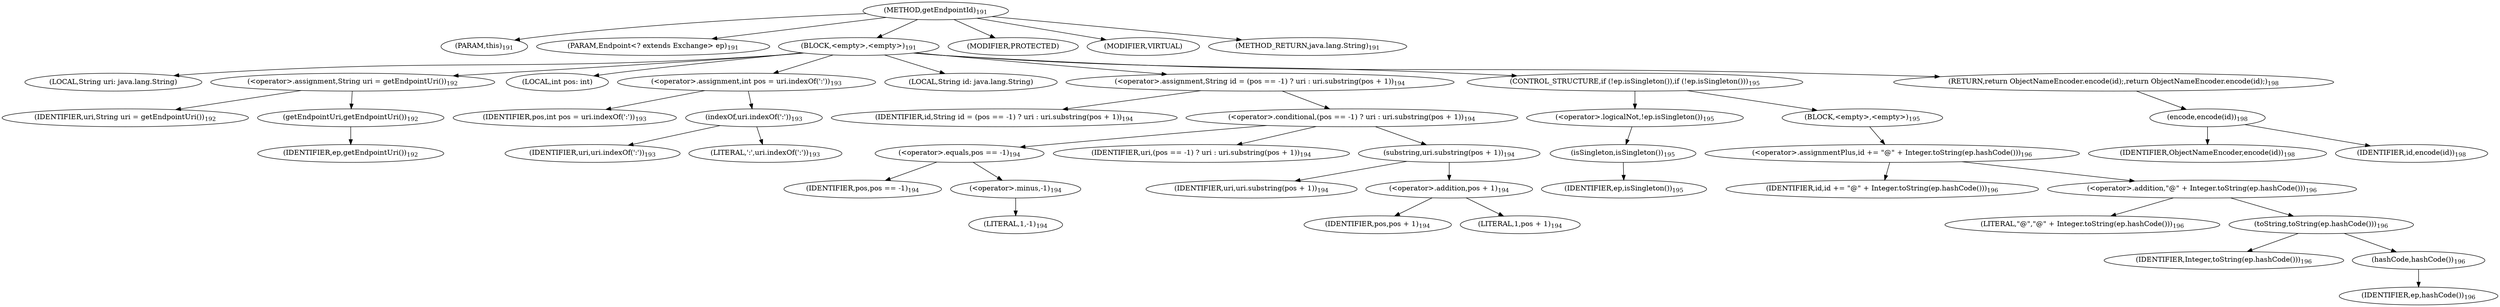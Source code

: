 digraph "getEndpointId" {  
"672" [label = <(METHOD,getEndpointId)<SUB>191</SUB>> ]
"673" [label = <(PARAM,this)<SUB>191</SUB>> ]
"674" [label = <(PARAM,Endpoint&lt;? extends Exchange&gt; ep)<SUB>191</SUB>> ]
"675" [label = <(BLOCK,&lt;empty&gt;,&lt;empty&gt;)<SUB>191</SUB>> ]
"676" [label = <(LOCAL,String uri: java.lang.String)> ]
"677" [label = <(&lt;operator&gt;.assignment,String uri = getEndpointUri())<SUB>192</SUB>> ]
"678" [label = <(IDENTIFIER,uri,String uri = getEndpointUri())<SUB>192</SUB>> ]
"679" [label = <(getEndpointUri,getEndpointUri())<SUB>192</SUB>> ]
"680" [label = <(IDENTIFIER,ep,getEndpointUri())<SUB>192</SUB>> ]
"681" [label = <(LOCAL,int pos: int)> ]
"682" [label = <(&lt;operator&gt;.assignment,int pos = uri.indexOf(':'))<SUB>193</SUB>> ]
"683" [label = <(IDENTIFIER,pos,int pos = uri.indexOf(':'))<SUB>193</SUB>> ]
"684" [label = <(indexOf,uri.indexOf(':'))<SUB>193</SUB>> ]
"685" [label = <(IDENTIFIER,uri,uri.indexOf(':'))<SUB>193</SUB>> ]
"686" [label = <(LITERAL,':',uri.indexOf(':'))<SUB>193</SUB>> ]
"687" [label = <(LOCAL,String id: java.lang.String)> ]
"688" [label = <(&lt;operator&gt;.assignment,String id = (pos == -1) ? uri : uri.substring(pos + 1))<SUB>194</SUB>> ]
"689" [label = <(IDENTIFIER,id,String id = (pos == -1) ? uri : uri.substring(pos + 1))<SUB>194</SUB>> ]
"690" [label = <(&lt;operator&gt;.conditional,(pos == -1) ? uri : uri.substring(pos + 1))<SUB>194</SUB>> ]
"691" [label = <(&lt;operator&gt;.equals,pos == -1)<SUB>194</SUB>> ]
"692" [label = <(IDENTIFIER,pos,pos == -1)<SUB>194</SUB>> ]
"693" [label = <(&lt;operator&gt;.minus,-1)<SUB>194</SUB>> ]
"694" [label = <(LITERAL,1,-1)<SUB>194</SUB>> ]
"695" [label = <(IDENTIFIER,uri,(pos == -1) ? uri : uri.substring(pos + 1))<SUB>194</SUB>> ]
"696" [label = <(substring,uri.substring(pos + 1))<SUB>194</SUB>> ]
"697" [label = <(IDENTIFIER,uri,uri.substring(pos + 1))<SUB>194</SUB>> ]
"698" [label = <(&lt;operator&gt;.addition,pos + 1)<SUB>194</SUB>> ]
"699" [label = <(IDENTIFIER,pos,pos + 1)<SUB>194</SUB>> ]
"700" [label = <(LITERAL,1,pos + 1)<SUB>194</SUB>> ]
"701" [label = <(CONTROL_STRUCTURE,if (!ep.isSingleton()),if (!ep.isSingleton()))<SUB>195</SUB>> ]
"702" [label = <(&lt;operator&gt;.logicalNot,!ep.isSingleton())<SUB>195</SUB>> ]
"703" [label = <(isSingleton,isSingleton())<SUB>195</SUB>> ]
"704" [label = <(IDENTIFIER,ep,isSingleton())<SUB>195</SUB>> ]
"705" [label = <(BLOCK,&lt;empty&gt;,&lt;empty&gt;)<SUB>195</SUB>> ]
"706" [label = <(&lt;operator&gt;.assignmentPlus,id += &quot;@&quot; + Integer.toString(ep.hashCode()))<SUB>196</SUB>> ]
"707" [label = <(IDENTIFIER,id,id += &quot;@&quot; + Integer.toString(ep.hashCode()))<SUB>196</SUB>> ]
"708" [label = <(&lt;operator&gt;.addition,&quot;@&quot; + Integer.toString(ep.hashCode()))<SUB>196</SUB>> ]
"709" [label = <(LITERAL,&quot;@&quot;,&quot;@&quot; + Integer.toString(ep.hashCode()))<SUB>196</SUB>> ]
"710" [label = <(toString,toString(ep.hashCode()))<SUB>196</SUB>> ]
"711" [label = <(IDENTIFIER,Integer,toString(ep.hashCode()))<SUB>196</SUB>> ]
"712" [label = <(hashCode,hashCode())<SUB>196</SUB>> ]
"713" [label = <(IDENTIFIER,ep,hashCode())<SUB>196</SUB>> ]
"714" [label = <(RETURN,return ObjectNameEncoder.encode(id);,return ObjectNameEncoder.encode(id);)<SUB>198</SUB>> ]
"715" [label = <(encode,encode(id))<SUB>198</SUB>> ]
"716" [label = <(IDENTIFIER,ObjectNameEncoder,encode(id))<SUB>198</SUB>> ]
"717" [label = <(IDENTIFIER,id,encode(id))<SUB>198</SUB>> ]
"718" [label = <(MODIFIER,PROTECTED)> ]
"719" [label = <(MODIFIER,VIRTUAL)> ]
"720" [label = <(METHOD_RETURN,java.lang.String)<SUB>191</SUB>> ]
  "672" -> "673" 
  "672" -> "674" 
  "672" -> "675" 
  "672" -> "718" 
  "672" -> "719" 
  "672" -> "720" 
  "675" -> "676" 
  "675" -> "677" 
  "675" -> "681" 
  "675" -> "682" 
  "675" -> "687" 
  "675" -> "688" 
  "675" -> "701" 
  "675" -> "714" 
  "677" -> "678" 
  "677" -> "679" 
  "679" -> "680" 
  "682" -> "683" 
  "682" -> "684" 
  "684" -> "685" 
  "684" -> "686" 
  "688" -> "689" 
  "688" -> "690" 
  "690" -> "691" 
  "690" -> "695" 
  "690" -> "696" 
  "691" -> "692" 
  "691" -> "693" 
  "693" -> "694" 
  "696" -> "697" 
  "696" -> "698" 
  "698" -> "699" 
  "698" -> "700" 
  "701" -> "702" 
  "701" -> "705" 
  "702" -> "703" 
  "703" -> "704" 
  "705" -> "706" 
  "706" -> "707" 
  "706" -> "708" 
  "708" -> "709" 
  "708" -> "710" 
  "710" -> "711" 
  "710" -> "712" 
  "712" -> "713" 
  "714" -> "715" 
  "715" -> "716" 
  "715" -> "717" 
}

